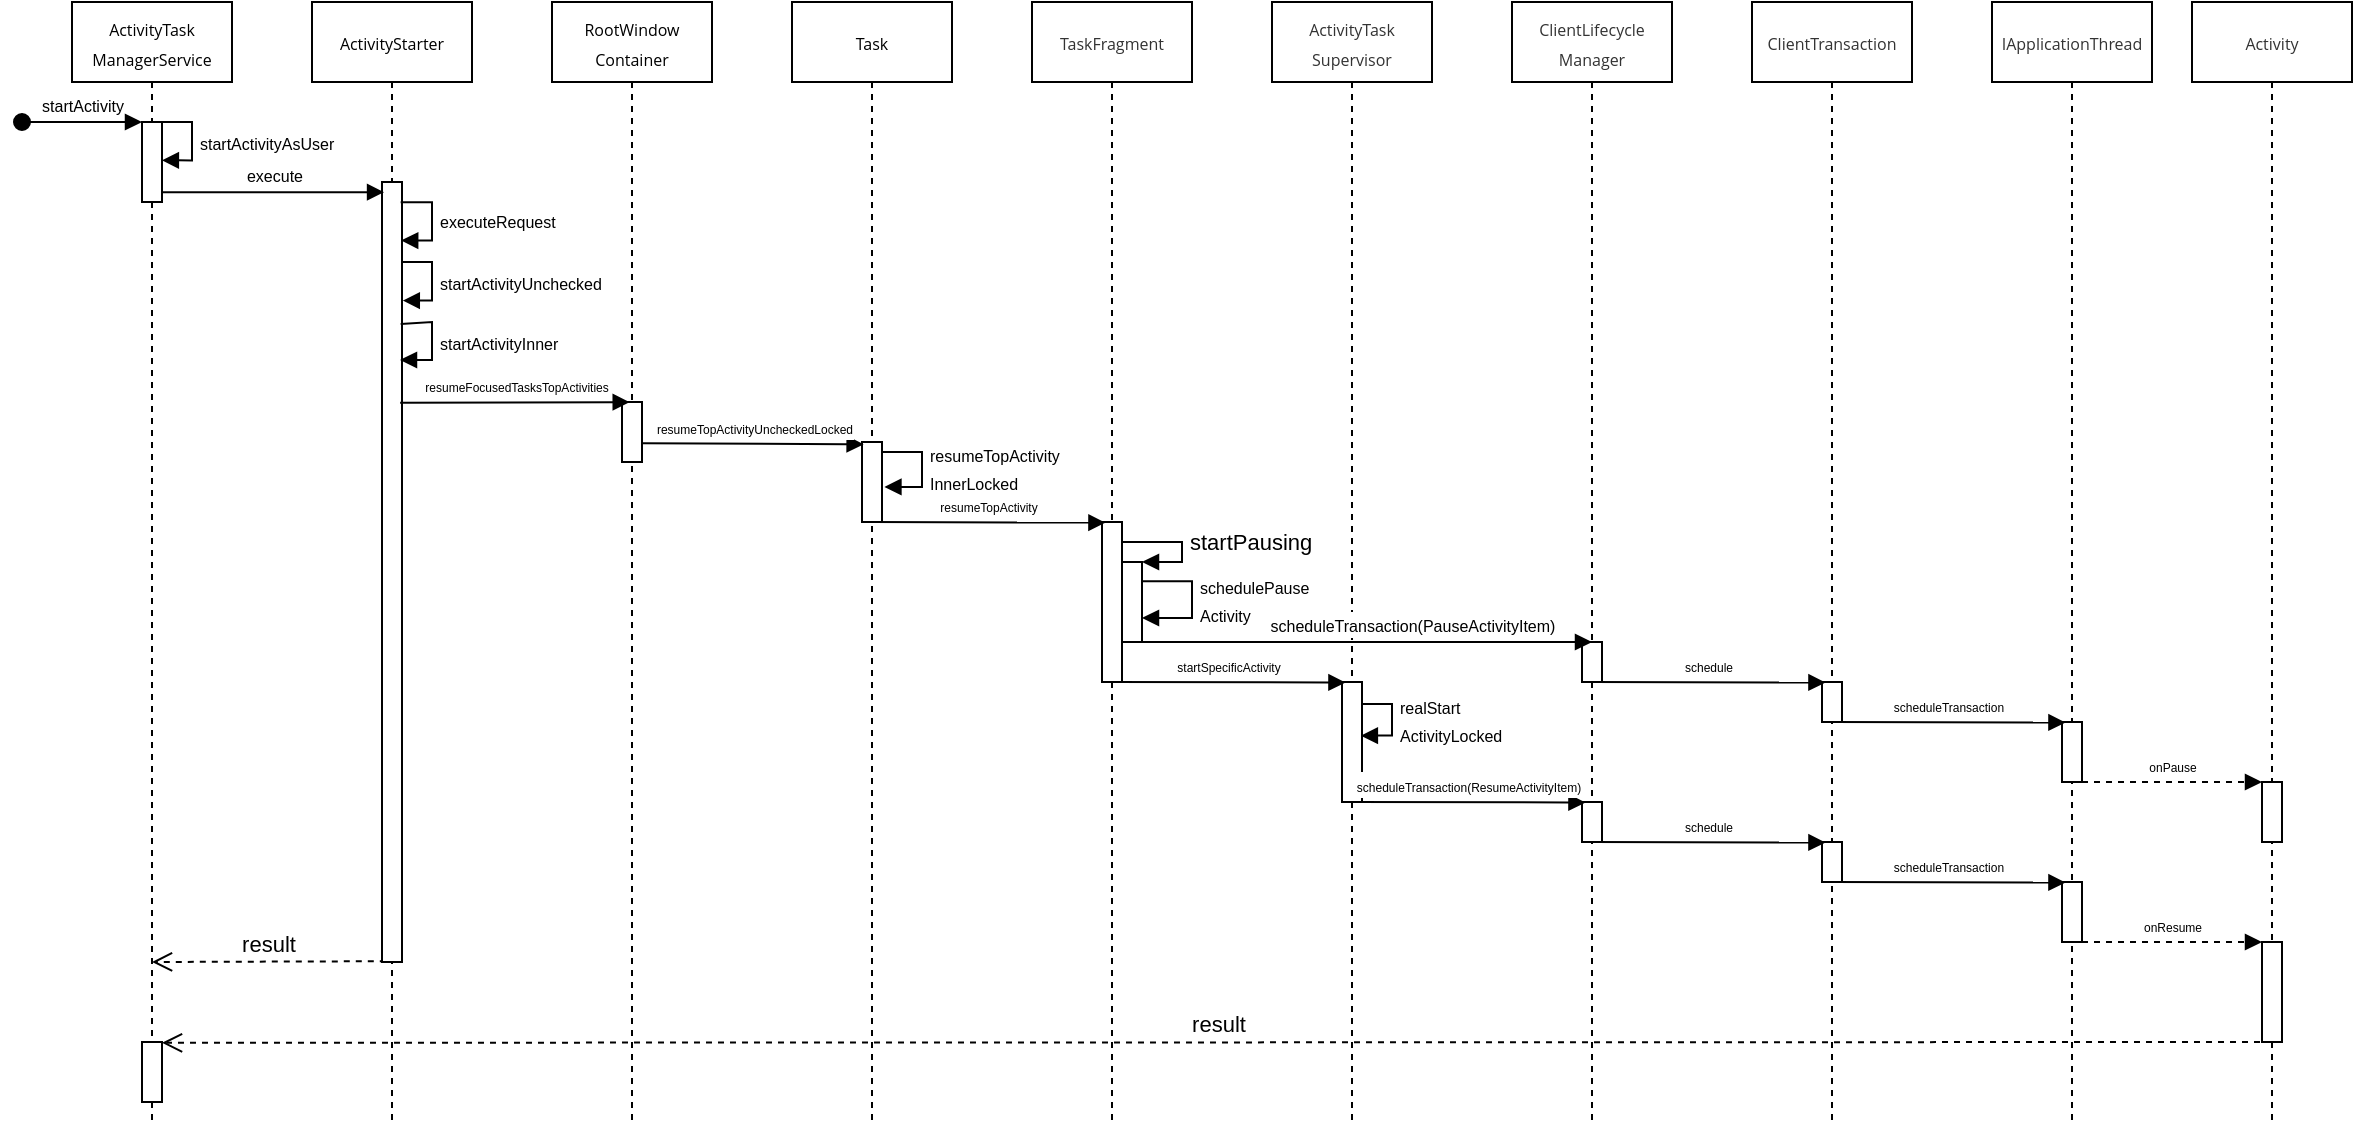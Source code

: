 <mxfile version="14.6.13" type="device"><diagram id="C5RBs43oDa-KdzZeNtuy" name="Page-1"><mxGraphModel dx="706" dy="403" grid="1" gridSize="10" guides="1" tooltips="1" connect="1" arrows="1" fold="1" page="1" pageScale="1" pageWidth="827" pageHeight="1169" math="0" shadow="0"><root><mxCell id="WIyWlLk6GJQsqaUBKTNV-0"/><mxCell id="WIyWlLk6GJQsqaUBKTNV-1" parent="WIyWlLk6GJQsqaUBKTNV-0"/><mxCell id="aBcMLbi72rZMRIRznnI4-1" value="&lt;span style=&quot;font-family: &amp;#34;open sans&amp;#34; , &amp;#34;clear sans&amp;#34; , &amp;#34;helvetica neue&amp;#34; , &amp;#34;helvetica&amp;#34; , &amp;#34;arial&amp;#34; , &amp;#34;segoe ui emoji&amp;#34; , sans-serif ; background-color: rgb(255 , 255 , 255)&quot;&gt;&lt;font style=&quot;font-size: 8px&quot;&gt;ActivityTask&lt;br&gt;ManagerService&lt;/font&gt;&lt;/span&gt;" style="shape=umlLifeline;perimeter=lifelinePerimeter;whiteSpace=wrap;html=1;container=1;collapsible=0;recursiveResize=0;outlineConnect=0;" parent="WIyWlLk6GJQsqaUBKTNV-1" vertex="1"><mxGeometry x="160" y="360" width="80" height="560" as="geometry"/></mxCell><mxCell id="aBcMLbi72rZMRIRznnI4-3" value="" style="html=1;points=[];perimeter=orthogonalPerimeter;" parent="aBcMLbi72rZMRIRznnI4-1" vertex="1"><mxGeometry x="35" y="60" width="10" height="40" as="geometry"/></mxCell><mxCell id="aBcMLbi72rZMRIRznnI4-4" value="&lt;font style=&quot;font-size: 8px&quot;&gt;startActivity&lt;/font&gt;" style="html=1;verticalAlign=bottom;startArrow=oval;endArrow=block;startSize=8;" parent="aBcMLbi72rZMRIRznnI4-1" target="aBcMLbi72rZMRIRznnI4-3" edge="1"><mxGeometry relative="1" as="geometry"><mxPoint x="-25" y="60" as="sourcePoint"/></mxGeometry></mxCell><mxCell id="aBcMLbi72rZMRIRznnI4-11" value="&lt;font style=&quot;font-size: 8px&quot;&gt;startActivityAsUser&lt;/font&gt;" style="edgeStyle=orthogonalEdgeStyle;html=1;align=left;spacingLeft=2;endArrow=block;rounded=0;entryX=0.994;entryY=0.479;entryDx=0;entryDy=0;entryPerimeter=0;" parent="aBcMLbi72rZMRIRznnI4-1" target="aBcMLbi72rZMRIRznnI4-3" edge="1"><mxGeometry relative="1" as="geometry"><mxPoint x="45" y="60" as="sourcePoint"/><Array as="points"><mxPoint x="60" y="60"/><mxPoint x="60" y="79"/></Array><mxPoint x="50.0" y="80" as="targetPoint"/></mxGeometry></mxCell><mxCell id="aBcMLbi72rZMRIRznnI4-49" value="result" style="html=1;verticalAlign=bottom;endArrow=open;dashed=1;endSize=8;exitX=0.19;exitY=0.999;exitDx=0;exitDy=0;exitPerimeter=0;" parent="aBcMLbi72rZMRIRznnI4-1" source="aBcMLbi72rZMRIRznnI4-12" edge="1"><mxGeometry relative="1" as="geometry"><mxPoint x="120" y="480" as="sourcePoint"/><mxPoint x="40" y="480" as="targetPoint"/></mxGeometry></mxCell><mxCell id="aBcMLbi72rZMRIRznnI4-2" value="&lt;font face=&quot;open sans, clear sans, helvetica neue, helvetica, arial, segoe ui emoji, sans-serif&quot;&gt;&lt;span style=&quot;font-size: 8px&quot;&gt;ActivityStarter&lt;/span&gt;&lt;/font&gt;" style="shape=umlLifeline;perimeter=lifelinePerimeter;whiteSpace=wrap;html=1;container=1;collapsible=0;recursiveResize=0;outlineConnect=0;" parent="WIyWlLk6GJQsqaUBKTNV-1" vertex="1"><mxGeometry x="280" y="360" width="80" height="560" as="geometry"/></mxCell><mxCell id="aBcMLbi72rZMRIRznnI4-12" value="" style="html=1;points=[];perimeter=orthogonalPerimeter;" parent="aBcMLbi72rZMRIRznnI4-2" vertex="1"><mxGeometry x="35" y="90" width="10" height="390" as="geometry"/></mxCell><mxCell id="aBcMLbi72rZMRIRznnI4-50" value="&lt;font style=&quot;font-size: 8px&quot;&gt;executeRequest&lt;/font&gt;" style="edgeStyle=orthogonalEdgeStyle;html=1;align=left;spacingLeft=2;endArrow=block;rounded=0;entryX=0.96;entryY=0.075;entryDx=0;entryDy=0;entryPerimeter=0;exitX=0.933;exitY=0.026;exitDx=0;exitDy=0;exitPerimeter=0;" parent="aBcMLbi72rZMRIRznnI4-2" source="aBcMLbi72rZMRIRznnI4-12" target="aBcMLbi72rZMRIRznnI4-12" edge="1"><mxGeometry relative="1" as="geometry"><mxPoint x="50.06" y="100" as="sourcePoint"/><Array as="points"><mxPoint x="60" y="100"/><mxPoint x="60" y="119"/></Array><mxPoint x="50.0" y="119.16" as="targetPoint"/></mxGeometry></mxCell><mxCell id="aBcMLbi72rZMRIRznnI4-51" value="&lt;font style=&quot;font-size: 8px&quot;&gt;startActivityUnchecked&lt;/font&gt;" style="edgeStyle=orthogonalEdgeStyle;html=1;align=left;spacingLeft=2;endArrow=block;rounded=0;entryX=1.04;entryY=0.152;entryDx=0;entryDy=0;entryPerimeter=0;" parent="aBcMLbi72rZMRIRznnI4-2" source="aBcMLbi72rZMRIRznnI4-12" target="aBcMLbi72rZMRIRznnI4-12" edge="1"><mxGeometry relative="1" as="geometry"><mxPoint x="50.0" y="130.04" as="sourcePoint"/><Array as="points"><mxPoint x="60" y="130"/><mxPoint x="60" y="149"/></Array><mxPoint x="50.27" y="149.15" as="targetPoint"/></mxGeometry></mxCell><mxCell id="aBcMLbi72rZMRIRznnI4-13" value="&lt;font style=&quot;font-size: 8px&quot;&gt;execute&lt;/font&gt;" style="html=1;verticalAlign=bottom;endArrow=block;entryX=0.103;entryY=0.013;entryDx=0;entryDy=0;entryPerimeter=0;" parent="WIyWlLk6GJQsqaUBKTNV-1" source="aBcMLbi72rZMRIRznnI4-3" target="aBcMLbi72rZMRIRznnI4-12" edge="1"><mxGeometry width="80" relative="1" as="geometry"><mxPoint x="210" y="451" as="sourcePoint"/><mxPoint x="310" y="450" as="targetPoint"/></mxGeometry></mxCell><mxCell id="aBcMLbi72rZMRIRznnI4-17" value="&lt;font face=&quot;open sans, clear sans, helvetica neue, helvetica, arial, segoe ui emoji, sans-serif&quot;&gt;&lt;span style=&quot;font-size: 8px&quot;&gt;RootWindow&lt;br&gt;Container&lt;/span&gt;&lt;/font&gt;" style="shape=umlLifeline;perimeter=lifelinePerimeter;whiteSpace=wrap;html=1;container=1;collapsible=0;recursiveResize=0;outlineConnect=0;" parent="WIyWlLk6GJQsqaUBKTNV-1" vertex="1"><mxGeometry x="400" y="360" width="80" height="560" as="geometry"/></mxCell><mxCell id="aBcMLbi72rZMRIRznnI4-18" value="" style="html=1;points=[];perimeter=orthogonalPerimeter;" parent="aBcMLbi72rZMRIRznnI4-17" vertex="1"><mxGeometry x="35" y="200" width="10" height="30" as="geometry"/></mxCell><mxCell id="aBcMLbi72rZMRIRznnI4-21" value="&lt;font style=&quot;font-size: 6px&quot;&gt;resumeFocusedTasksTopActivities&lt;/font&gt;" style="html=1;verticalAlign=bottom;endArrow=block;entryX=0.386;entryY=0.002;entryDx=0;entryDy=0;entryPerimeter=0;exitX=0.907;exitY=0.283;exitDx=0;exitDy=0;exitPerimeter=0;" parent="WIyWlLk6GJQsqaUBKTNV-1" source="aBcMLbi72rZMRIRznnI4-12" target="aBcMLbi72rZMRIRznnI4-18" edge="1"><mxGeometry width="80" relative="1" as="geometry"><mxPoint x="330" y="560" as="sourcePoint"/><mxPoint x="431.03" y="560" as="targetPoint"/></mxGeometry></mxCell><mxCell id="aBcMLbi72rZMRIRznnI4-22" value="&lt;font face=&quot;open sans, clear sans, helvetica neue, helvetica, arial, segoe ui emoji, sans-serif&quot;&gt;&lt;span style=&quot;font-size: 8px&quot;&gt;Task&lt;/span&gt;&lt;/font&gt;" style="shape=umlLifeline;perimeter=lifelinePerimeter;whiteSpace=wrap;html=1;container=1;collapsible=0;recursiveResize=0;outlineConnect=0;" parent="WIyWlLk6GJQsqaUBKTNV-1" vertex="1"><mxGeometry x="520" y="360" width="80" height="560" as="geometry"/></mxCell><mxCell id="aBcMLbi72rZMRIRznnI4-23" value="" style="html=1;points=[];perimeter=orthogonalPerimeter;" parent="aBcMLbi72rZMRIRznnI4-22" vertex="1"><mxGeometry x="35" y="220" width="10" height="40" as="geometry"/></mxCell><mxCell id="aBcMLbi72rZMRIRznnI4-29" value="&lt;font style=&quot;font-size: 8px&quot;&gt;resumeTopActivity&lt;br&gt;InnerLocked&lt;/font&gt;" style="edgeStyle=orthogonalEdgeStyle;html=1;align=left;spacingLeft=2;endArrow=block;rounded=0;entryX=1.122;entryY=0.562;entryDx=0;entryDy=0;entryPerimeter=0;" parent="aBcMLbi72rZMRIRznnI4-22" source="aBcMLbi72rZMRIRznnI4-23" target="aBcMLbi72rZMRIRznnI4-23" edge="1"><mxGeometry relative="1" as="geometry"><mxPoint x="50" y="225" as="sourcePoint"/><Array as="points"><mxPoint x="65" y="225"/><mxPoint x="65" y="242"/></Array><mxPoint x="50.75" y="242.27" as="targetPoint"/></mxGeometry></mxCell><mxCell id="aBcMLbi72rZMRIRznnI4-24" value="&lt;font style=&quot;line-height: 40% ; font-size: 6px&quot;&gt;resumeTopActivityUncheckedLocked&lt;/font&gt;" style="html=1;verticalAlign=bottom;endArrow=block;entryX=0.081;entryY=0.029;entryDx=0;entryDy=0;entryPerimeter=0;exitX=1.019;exitY=0.688;exitDx=0;exitDy=0;exitPerimeter=0;" parent="WIyWlLk6GJQsqaUBKTNV-1" source="aBcMLbi72rZMRIRznnI4-18" target="aBcMLbi72rZMRIRznnI4-23" edge="1"><mxGeometry width="80" relative="1" as="geometry"><mxPoint x="450" y="581" as="sourcePoint"/><mxPoint x="508.86" y="580.04" as="targetPoint"/></mxGeometry></mxCell><mxCell id="aBcMLbi72rZMRIRznnI4-27" value="&lt;span style=&quot;color: rgb(51 , 51 , 51) ; font-family: &amp;#34;open sans&amp;#34; , &amp;#34;clear sans&amp;#34; , &amp;#34;helvetica neue&amp;#34; , &amp;#34;helvetica&amp;#34; , &amp;#34;arial&amp;#34; , &amp;#34;segoe ui emoji&amp;#34; , sans-serif ; background-color: rgb(255 , 255 , 255)&quot;&gt;&lt;font style=&quot;font-size: 8px&quot;&gt;TaskFragment&lt;/font&gt;&lt;/span&gt;" style="shape=umlLifeline;perimeter=lifelinePerimeter;whiteSpace=wrap;html=1;container=1;collapsible=0;recursiveResize=0;outlineConnect=0;" parent="WIyWlLk6GJQsqaUBKTNV-1" vertex="1"><mxGeometry x="640" y="360" width="80" height="560" as="geometry"/></mxCell><mxCell id="aBcMLbi72rZMRIRznnI4-28" value="" style="html=1;points=[];perimeter=orthogonalPerimeter;" parent="aBcMLbi72rZMRIRznnI4-27" vertex="1"><mxGeometry x="35" y="260" width="10" height="80" as="geometry"/></mxCell><mxCell id="585JYXZPp1NFGWEHtZxb-2" value="" style="html=1;points=[];perimeter=orthogonalPerimeter;" vertex="1" parent="aBcMLbi72rZMRIRznnI4-27"><mxGeometry x="45" y="280" width="10" height="40" as="geometry"/></mxCell><mxCell id="585JYXZPp1NFGWEHtZxb-3" value="startPausing" style="edgeStyle=orthogonalEdgeStyle;html=1;align=left;spacingLeft=2;endArrow=block;rounded=0;entryX=1;entryY=0;" edge="1" target="585JYXZPp1NFGWEHtZxb-2" parent="aBcMLbi72rZMRIRznnI4-27"><mxGeometry relative="1" as="geometry"><mxPoint x="45" y="270" as="sourcePoint"/><Array as="points"><mxPoint x="75" y="270"/></Array></mxGeometry></mxCell><mxCell id="585JYXZPp1NFGWEHtZxb-4" value="&lt;span style=&quot;font-size: 8px&quot;&gt;schedulePause&lt;br&gt;Activity&lt;/span&gt;" style="edgeStyle=orthogonalEdgeStyle;html=1;align=left;spacingLeft=2;endArrow=block;rounded=0;exitX=0.964;exitY=0.24;exitDx=0;exitDy=0;exitPerimeter=0;" edge="1" parent="aBcMLbi72rZMRIRznnI4-27" source="585JYXZPp1NFGWEHtZxb-2" target="585JYXZPp1NFGWEHtZxb-2"><mxGeometry relative="1" as="geometry"><mxPoint x="59.97" y="290" as="sourcePoint"/><Array as="points"><mxPoint x="80" y="290"/><mxPoint x="80" y="308"/></Array><mxPoint x="61.19" y="307.48" as="targetPoint"/></mxGeometry></mxCell><mxCell id="aBcMLbi72rZMRIRznnI4-30" value="&lt;font style=&quot;line-height: 40% ; font-size: 6px&quot;&gt;resumeTopActivity&lt;/font&gt;" style="html=1;verticalAlign=bottom;endArrow=block;entryX=0.172;entryY=0.004;entryDx=0;entryDy=0;entryPerimeter=0;exitX=1.019;exitY=0.688;exitDx=0;exitDy=0;exitPerimeter=0;" parent="WIyWlLk6GJQsqaUBKTNV-1" target="aBcMLbi72rZMRIRznnI4-28" edge="1"><mxGeometry width="80" relative="1" as="geometry"><mxPoint x="560" y="620" as="sourcePoint"/><mxPoint x="670.62" y="620.52" as="targetPoint"/></mxGeometry></mxCell><mxCell id="aBcMLbi72rZMRIRznnI4-33" value="&lt;font color=&quot;#333333&quot; face=&quot;open sans, clear sans, helvetica neue, helvetica, arial, segoe ui emoji, sans-serif&quot;&gt;&lt;span style=&quot;font-size: 8px&quot;&gt;ActivityTask&lt;br&gt;Supervisor&lt;/span&gt;&lt;/font&gt;" style="shape=umlLifeline;perimeter=lifelinePerimeter;whiteSpace=wrap;html=1;container=1;collapsible=0;recursiveResize=0;outlineConnect=0;" parent="WIyWlLk6GJQsqaUBKTNV-1" vertex="1"><mxGeometry x="760" y="360" width="80" height="560" as="geometry"/></mxCell><mxCell id="aBcMLbi72rZMRIRznnI4-34" value="" style="html=1;points=[];perimeter=orthogonalPerimeter;" parent="aBcMLbi72rZMRIRznnI4-33" vertex="1"><mxGeometry x="35" y="340" width="10" height="60" as="geometry"/></mxCell><mxCell id="aBcMLbi72rZMRIRznnI4-37" value="&lt;font style=&quot;line-height: 40% ; font-size: 6px&quot;&gt;startSpecificActivity&lt;/font&gt;" style="html=1;verticalAlign=bottom;endArrow=block;entryX=0.172;entryY=0.004;entryDx=0;entryDy=0;entryPerimeter=0;exitX=1.019;exitY=0.688;exitDx=0;exitDy=0;exitPerimeter=0;" parent="WIyWlLk6GJQsqaUBKTNV-1" edge="1"><mxGeometry width="80" relative="1" as="geometry"><mxPoint x="680" y="700" as="sourcePoint"/><mxPoint x="796.72" y="700.24" as="targetPoint"/></mxGeometry></mxCell><mxCell id="aBcMLbi72rZMRIRznnI4-38" value="&lt;span style=&quot;font-size: 8px&quot;&gt;realStart&lt;br&gt;ActivityLocked&lt;/span&gt;" style="edgeStyle=orthogonalEdgeStyle;html=1;align=left;spacingLeft=2;endArrow=block;rounded=0;entryX=0.944;entryY=0.447;entryDx=0;entryDy=0;entryPerimeter=0;" parent="WIyWlLk6GJQsqaUBKTNV-1" target="aBcMLbi72rZMRIRznnI4-34" edge="1"><mxGeometry relative="1" as="geometry"><mxPoint x="805" y="711" as="sourcePoint"/><Array as="points"><mxPoint x="820" y="711"/><mxPoint x="820" y="727"/></Array><mxPoint x="812" y="726.96" as="targetPoint"/></mxGeometry></mxCell><mxCell id="aBcMLbi72rZMRIRznnI4-39" value="&lt;span style=&quot;color: rgb(51 , 51 , 51) ; font-family: &amp;#34;open sans&amp;#34; , &amp;#34;clear sans&amp;#34; , &amp;#34;helvetica neue&amp;#34; , &amp;#34;helvetica&amp;#34; , &amp;#34;arial&amp;#34; , &amp;#34;segoe ui emoji&amp;#34; , sans-serif ; background-color: rgb(255 , 255 , 255)&quot;&gt;&lt;font style=&quot;font-size: 8px&quot;&gt;ClientLifecycle&lt;br&gt;Manager &lt;/font&gt;&lt;/span&gt;" style="shape=umlLifeline;perimeter=lifelinePerimeter;whiteSpace=wrap;html=1;container=1;collapsible=0;recursiveResize=0;outlineConnect=0;" parent="WIyWlLk6GJQsqaUBKTNV-1" vertex="1"><mxGeometry x="880" y="360" width="80" height="560" as="geometry"/></mxCell><mxCell id="aBcMLbi72rZMRIRznnI4-40" value="" style="html=1;points=[];perimeter=orthogonalPerimeter;" parent="aBcMLbi72rZMRIRznnI4-39" vertex="1"><mxGeometry x="35" y="400" width="10" height="20" as="geometry"/></mxCell><mxCell id="aBcMLbi72rZMRIRznnI4-41" value="&lt;font style=&quot;line-height: 40% ; font-size: 6px&quot;&gt;scheduleTransaction(ResumeActivityItem)&lt;/font&gt;" style="html=1;verticalAlign=bottom;endArrow=block;entryX=0.172;entryY=0.004;entryDx=0;entryDy=0;entryPerimeter=0;exitX=1.019;exitY=0.688;exitDx=0;exitDy=0;exitPerimeter=0;" parent="WIyWlLk6GJQsqaUBKTNV-1" edge="1"><mxGeometry width="80" relative="1" as="geometry"><mxPoint x="800" y="760" as="sourcePoint"/><mxPoint x="916.72" y="760.24" as="targetPoint"/></mxGeometry></mxCell><mxCell id="aBcMLbi72rZMRIRznnI4-42" value="&lt;span style=&quot;color: rgb(51 , 51 , 51) ; font-family: &amp;#34;open sans&amp;#34; , &amp;#34;clear sans&amp;#34; , &amp;#34;helvetica neue&amp;#34; , &amp;#34;helvetica&amp;#34; , &amp;#34;arial&amp;#34; , &amp;#34;segoe ui emoji&amp;#34; , sans-serif ; background-color: rgb(255 , 255 , 255)&quot;&gt;&lt;font style=&quot;font-size: 8px&quot;&gt;ClientTransaction&lt;/font&gt;&lt;/span&gt;" style="shape=umlLifeline;perimeter=lifelinePerimeter;whiteSpace=wrap;html=1;container=1;collapsible=0;recursiveResize=0;outlineConnect=0;" parent="WIyWlLk6GJQsqaUBKTNV-1" vertex="1"><mxGeometry x="1000" y="360" width="80" height="560" as="geometry"/></mxCell><mxCell id="aBcMLbi72rZMRIRznnI4-43" value="" style="html=1;points=[];perimeter=orthogonalPerimeter;" parent="aBcMLbi72rZMRIRznnI4-42" vertex="1"><mxGeometry x="35" y="420" width="10" height="20" as="geometry"/></mxCell><mxCell id="aBcMLbi72rZMRIRznnI4-44" value="&lt;font style=&quot;line-height: 40% ; font-size: 6px&quot;&gt;schedule&lt;/font&gt;" style="html=1;verticalAlign=bottom;endArrow=block;entryX=0.172;entryY=0.004;entryDx=0;entryDy=0;entryPerimeter=0;exitX=1.019;exitY=0.688;exitDx=0;exitDy=0;exitPerimeter=0;" parent="WIyWlLk6GJQsqaUBKTNV-1" edge="1"><mxGeometry width="80" relative="1" as="geometry"><mxPoint x="920" y="780" as="sourcePoint"/><mxPoint x="1036.72" y="780.24" as="targetPoint"/></mxGeometry></mxCell><mxCell id="aBcMLbi72rZMRIRznnI4-46" value="&lt;font color=&quot;#333333&quot; face=&quot;open sans, clear sans, helvetica neue, helvetica, arial, segoe ui emoji, sans-serif&quot;&gt;&lt;span style=&quot;font-size: 8px&quot;&gt;IApplicationThread&lt;/span&gt;&lt;/font&gt;" style="shape=umlLifeline;perimeter=lifelinePerimeter;whiteSpace=wrap;html=1;container=1;collapsible=0;recursiveResize=0;outlineConnect=0;" parent="WIyWlLk6GJQsqaUBKTNV-1" vertex="1"><mxGeometry x="1120" y="360" width="80" height="560" as="geometry"/></mxCell><mxCell id="aBcMLbi72rZMRIRznnI4-47" value="" style="html=1;points=[];perimeter=orthogonalPerimeter;" parent="aBcMLbi72rZMRIRznnI4-46" vertex="1"><mxGeometry x="35" y="440" width="10" height="30" as="geometry"/></mxCell><mxCell id="aBcMLbi72rZMRIRznnI4-48" value="&lt;font style=&quot;line-height: 40% ; font-size: 6px&quot;&gt;scheduleTransaction&lt;/font&gt;" style="html=1;verticalAlign=bottom;endArrow=block;entryX=0.172;entryY=0.004;entryDx=0;entryDy=0;entryPerimeter=0;exitX=1.019;exitY=0.688;exitDx=0;exitDy=0;exitPerimeter=0;" parent="WIyWlLk6GJQsqaUBKTNV-1" edge="1"><mxGeometry width="80" relative="1" as="geometry"><mxPoint x="1040" y="800" as="sourcePoint"/><mxPoint x="1156.72" y="800.24" as="targetPoint"/></mxGeometry></mxCell><mxCell id="aBcMLbi72rZMRIRznnI4-52" value="&lt;font style=&quot;font-size: 8px&quot;&gt;startActivityInner&lt;/font&gt;" style="edgeStyle=orthogonalEdgeStyle;html=1;align=left;spacingLeft=2;endArrow=block;rounded=0;exitX=0.933;exitY=0.182;exitDx=0;exitDy=0;exitPerimeter=0;" parent="WIyWlLk6GJQsqaUBKTNV-1" source="aBcMLbi72rZMRIRznnI4-12" edge="1"><mxGeometry relative="1" as="geometry"><mxPoint x="330" y="520" as="sourcePoint"/><Array as="points"><mxPoint x="340" y="520"/><mxPoint x="340" y="539"/></Array><mxPoint x="324" y="539" as="targetPoint"/></mxGeometry></mxCell><mxCell id="585JYXZPp1NFGWEHtZxb-0" value="&lt;font color=&quot;#333333&quot; face=&quot;open sans, clear sans, helvetica neue, helvetica, arial, segoe ui emoji, sans-serif&quot;&gt;&lt;span style=&quot;font-size: 8px&quot;&gt;Activity&lt;/span&gt;&lt;/font&gt;" style="shape=umlLifeline;perimeter=lifelinePerimeter;whiteSpace=wrap;html=1;container=1;collapsible=0;recursiveResize=0;outlineConnect=0;" vertex="1" parent="WIyWlLk6GJQsqaUBKTNV-1"><mxGeometry x="1220" y="360" width="80" height="560" as="geometry"/></mxCell><mxCell id="585JYXZPp1NFGWEHtZxb-1" value="" style="html=1;points=[];perimeter=orthogonalPerimeter;" vertex="1" parent="585JYXZPp1NFGWEHtZxb-0"><mxGeometry x="35" y="470" width="10" height="50" as="geometry"/></mxCell><mxCell id="585JYXZPp1NFGWEHtZxb-5" value="" style="html=1;points=[];perimeter=orthogonalPerimeter;" vertex="1" parent="WIyWlLk6GJQsqaUBKTNV-1"><mxGeometry x="915" y="680" width="10" height="20" as="geometry"/></mxCell><mxCell id="585JYXZPp1NFGWEHtZxb-6" value="&lt;font style=&quot;font-size: 8px&quot;&gt;scheduleTransaction(PauseActivityItem)&lt;/font&gt;" style="html=1;verticalAlign=bottom;endArrow=block;exitX=1.019;exitY=0.688;exitDx=0;exitDy=0;exitPerimeter=0;entryX=0.5;entryY=0;entryDx=0;entryDy=0;entryPerimeter=0;" edge="1" parent="WIyWlLk6GJQsqaUBKTNV-1" target="585JYXZPp1NFGWEHtZxb-5"><mxGeometry x="0.217" width="80" relative="1" as="geometry"><mxPoint x="690" y="680" as="sourcePoint"/><mxPoint x="910" y="680" as="targetPoint"/><mxPoint as="offset"/></mxGeometry></mxCell><mxCell id="585JYXZPp1NFGWEHtZxb-8" value="" style="html=1;points=[];perimeter=orthogonalPerimeter;" vertex="1" parent="WIyWlLk6GJQsqaUBKTNV-1"><mxGeometry x="1035" y="700" width="10" height="20" as="geometry"/></mxCell><mxCell id="585JYXZPp1NFGWEHtZxb-9" value="&lt;font style=&quot;line-height: 40% ; font-size: 6px&quot;&gt;schedule&lt;/font&gt;" style="html=1;verticalAlign=bottom;endArrow=block;entryX=0.172;entryY=0.004;entryDx=0;entryDy=0;entryPerimeter=0;exitX=1.019;exitY=0.688;exitDx=0;exitDy=0;exitPerimeter=0;" edge="1" parent="WIyWlLk6GJQsqaUBKTNV-1"><mxGeometry width="80" relative="1" as="geometry"><mxPoint x="920" y="700" as="sourcePoint"/><mxPoint x="1036.72" y="700.24" as="targetPoint"/></mxGeometry></mxCell><mxCell id="585JYXZPp1NFGWEHtZxb-10" value="" style="html=1;points=[];perimeter=orthogonalPerimeter;" vertex="1" parent="WIyWlLk6GJQsqaUBKTNV-1"><mxGeometry x="1155" y="720" width="10" height="30" as="geometry"/></mxCell><mxCell id="585JYXZPp1NFGWEHtZxb-11" value="&lt;font style=&quot;line-height: 40% ; font-size: 6px&quot;&gt;scheduleTransaction&lt;/font&gt;" style="html=1;verticalAlign=bottom;endArrow=block;entryX=0.172;entryY=0.004;entryDx=0;entryDy=0;entryPerimeter=0;exitX=1.019;exitY=0.688;exitDx=0;exitDy=0;exitPerimeter=0;" edge="1" parent="WIyWlLk6GJQsqaUBKTNV-1"><mxGeometry width="80" relative="1" as="geometry"><mxPoint x="1040" y="720" as="sourcePoint"/><mxPoint x="1156.72" y="720.24" as="targetPoint"/></mxGeometry></mxCell><mxCell id="585JYXZPp1NFGWEHtZxb-12" value="&lt;font style=&quot;line-height: 40% ; font-size: 6px&quot;&gt;onResume&lt;/font&gt;" style="html=1;verticalAlign=bottom;endArrow=block;dashed=1;" edge="1" parent="WIyWlLk6GJQsqaUBKTNV-1" target="585JYXZPp1NFGWEHtZxb-1"><mxGeometry width="80" relative="1" as="geometry"><mxPoint x="1165" y="830" as="sourcePoint"/><mxPoint x="1251.72" y="830.24" as="targetPoint"/></mxGeometry></mxCell><mxCell id="585JYXZPp1NFGWEHtZxb-13" value="" style="html=1;points=[];perimeter=orthogonalPerimeter;" vertex="1" parent="WIyWlLk6GJQsqaUBKTNV-1"><mxGeometry x="1255" y="750" width="10" height="30" as="geometry"/></mxCell><mxCell id="585JYXZPp1NFGWEHtZxb-15" value="&lt;font style=&quot;line-height: 40% ; font-size: 6px&quot;&gt;onPause&lt;/font&gt;" style="html=1;verticalAlign=bottom;endArrow=block;dashed=1;" edge="1" parent="WIyWlLk6GJQsqaUBKTNV-1"><mxGeometry width="80" relative="1" as="geometry"><mxPoint x="1165" y="750" as="sourcePoint"/><mxPoint x="1255" y="750" as="targetPoint"/></mxGeometry></mxCell><mxCell id="585JYXZPp1NFGWEHtZxb-16" value="" style="html=1;points=[];perimeter=orthogonalPerimeter;" vertex="1" parent="WIyWlLk6GJQsqaUBKTNV-1"><mxGeometry x="195" y="880" width="10" height="30" as="geometry"/></mxCell><mxCell id="585JYXZPp1NFGWEHtZxb-17" value="result" style="html=1;verticalAlign=bottom;endArrow=open;dashed=1;endSize=8;" edge="1" parent="WIyWlLk6GJQsqaUBKTNV-1"><mxGeometry relative="1" as="geometry"><mxPoint x="1260" y="880" as="sourcePoint"/><mxPoint x="205.0" y="880.39" as="targetPoint"/></mxGeometry></mxCell></root></mxGraphModel></diagram></mxfile>